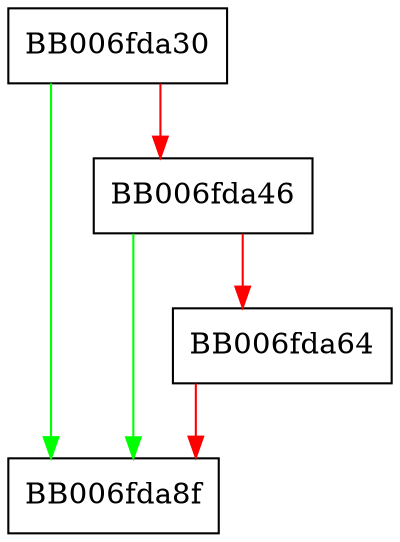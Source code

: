 digraph idea_128_ecb_newctx {
  node [shape="box"];
  graph [splines=ortho];
  BB006fda30 -> BB006fda8f [color="green"];
  BB006fda30 -> BB006fda46 [color="red"];
  BB006fda46 -> BB006fda8f [color="green"];
  BB006fda46 -> BB006fda64 [color="red"];
  BB006fda64 -> BB006fda8f [color="red"];
}